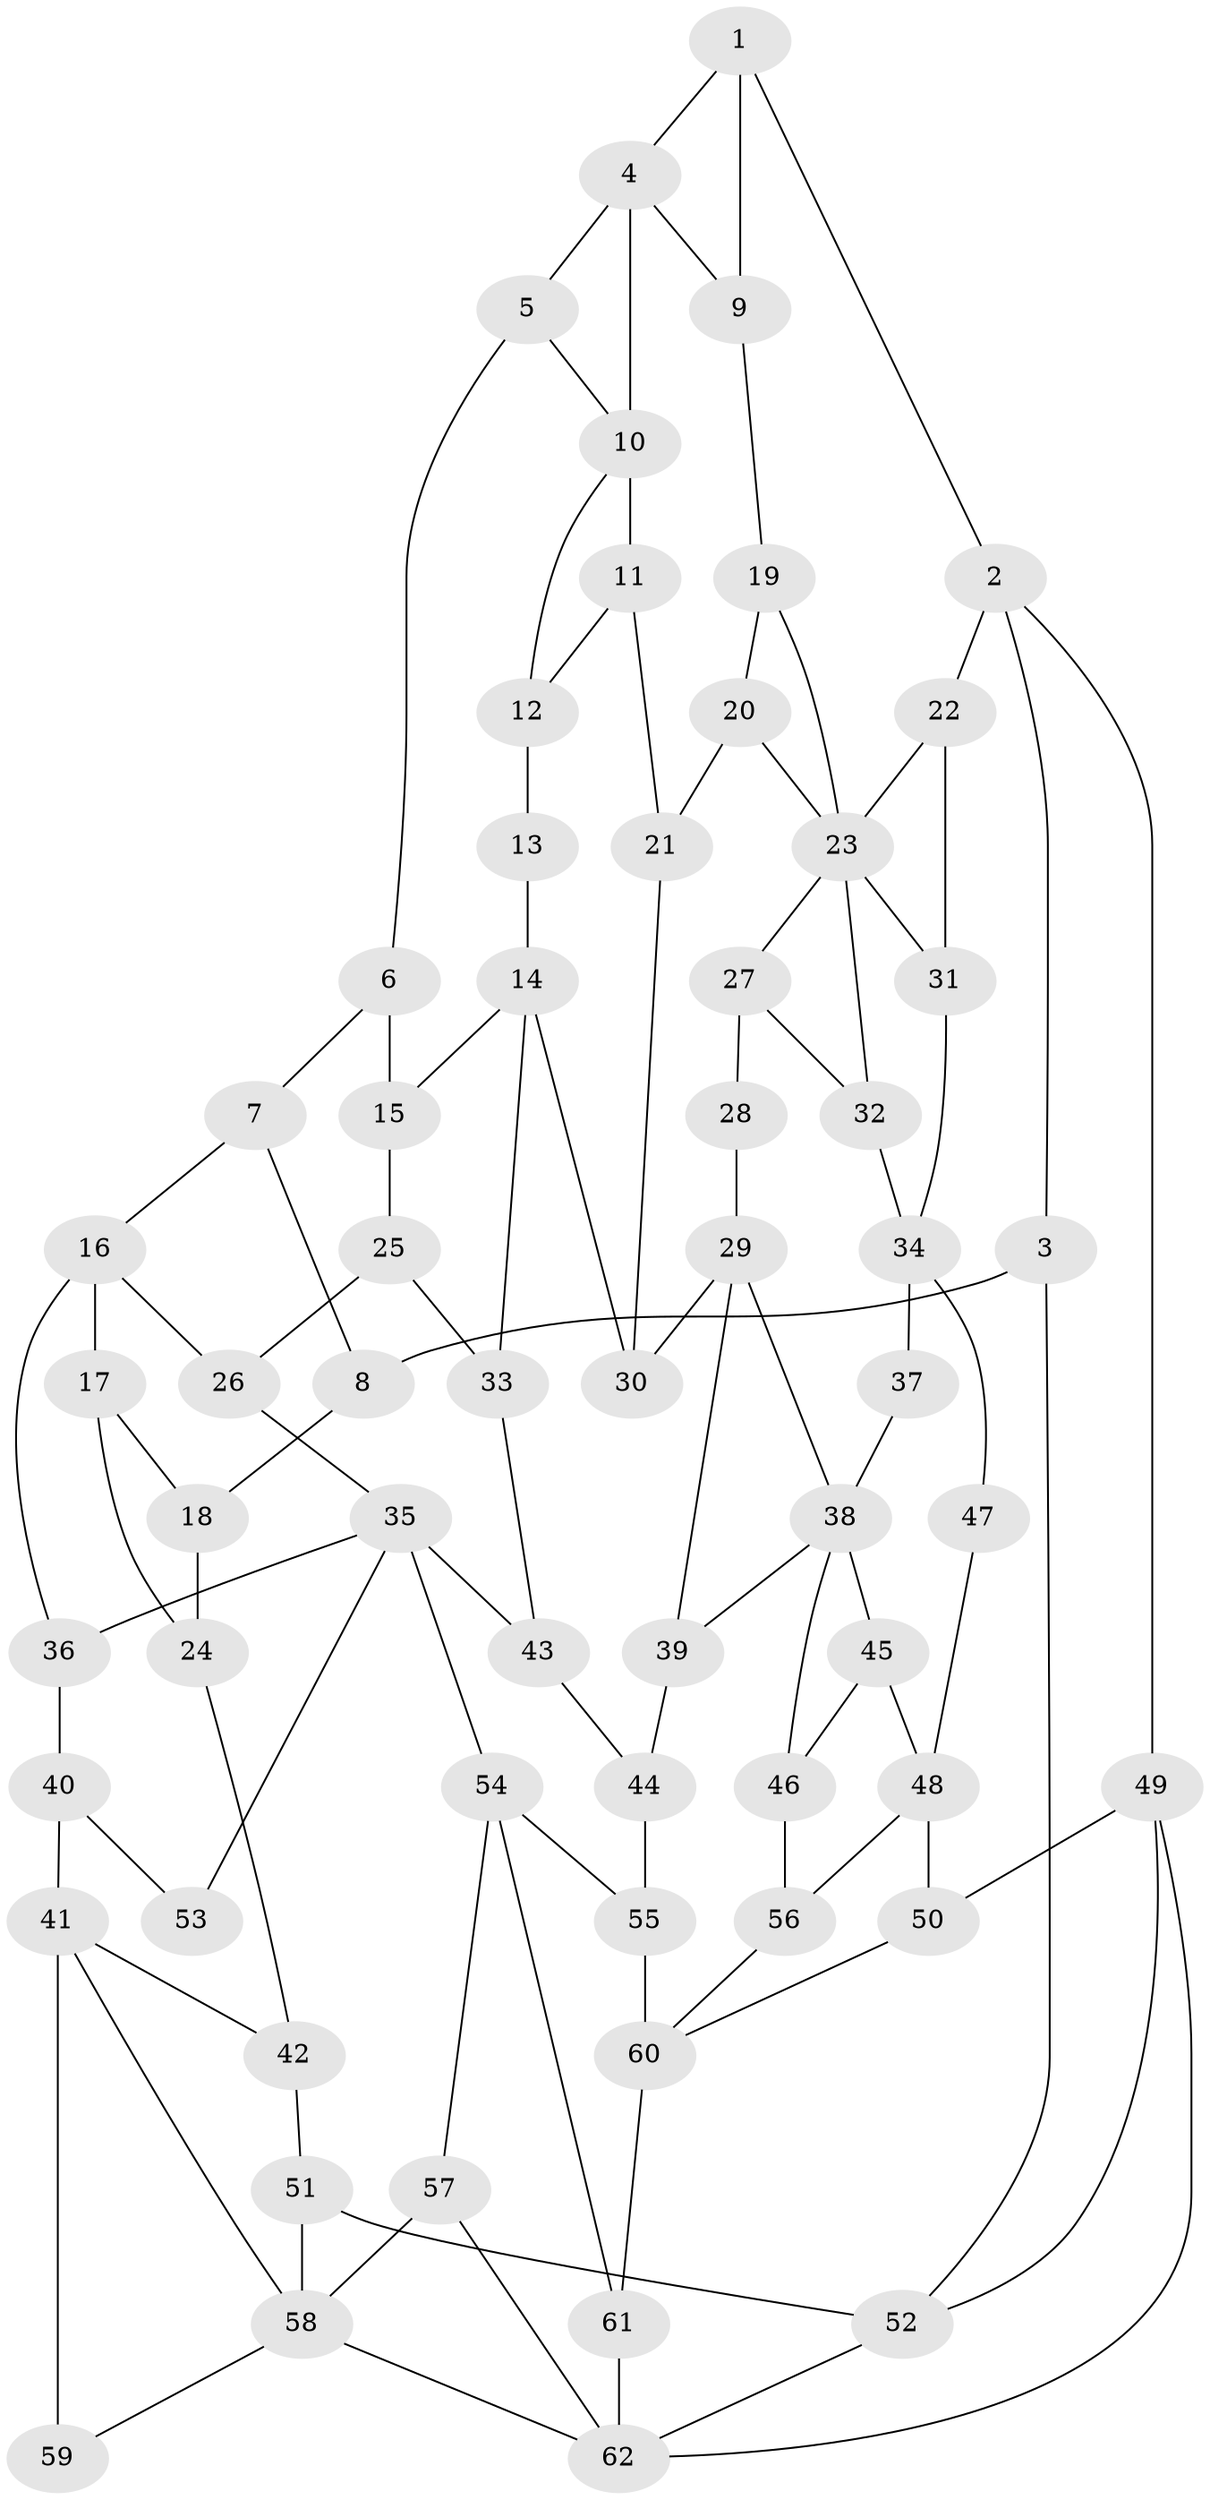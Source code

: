 // original degree distribution, {3: 0.016129032258064516, 4: 0.20967741935483872, 5: 0.5806451612903226, 6: 0.1935483870967742}
// Generated by graph-tools (version 1.1) at 2025/38/03/09/25 02:38:31]
// undirected, 62 vertices, 102 edges
graph export_dot {
graph [start="1"]
  node [color=gray90,style=filled];
  1;
  2;
  3;
  4;
  5;
  6;
  7;
  8;
  9;
  10;
  11;
  12;
  13;
  14;
  15;
  16;
  17;
  18;
  19;
  20;
  21;
  22;
  23;
  24;
  25;
  26;
  27;
  28;
  29;
  30;
  31;
  32;
  33;
  34;
  35;
  36;
  37;
  38;
  39;
  40;
  41;
  42;
  43;
  44;
  45;
  46;
  47;
  48;
  49;
  50;
  51;
  52;
  53;
  54;
  55;
  56;
  57;
  58;
  59;
  60;
  61;
  62;
  1 -- 2 [weight=1.0];
  1 -- 4 [weight=1.0];
  1 -- 9 [weight=1.0];
  2 -- 3 [weight=1.0];
  2 -- 22 [weight=1.0];
  2 -- 49 [weight=1.0];
  3 -- 8 [weight=2.0];
  3 -- 52 [weight=1.0];
  4 -- 5 [weight=1.0];
  4 -- 9 [weight=1.0];
  4 -- 10 [weight=3.0];
  5 -- 6 [weight=1.0];
  5 -- 10 [weight=1.0];
  6 -- 7 [weight=1.0];
  6 -- 15 [weight=1.0];
  7 -- 8 [weight=1.0];
  7 -- 16 [weight=1.0];
  8 -- 18 [weight=2.0];
  9 -- 19 [weight=1.0];
  10 -- 11 [weight=1.0];
  10 -- 12 [weight=1.0];
  11 -- 12 [weight=1.0];
  11 -- 21 [weight=1.0];
  12 -- 13 [weight=1.0];
  13 -- 14 [weight=2.0];
  14 -- 15 [weight=1.0];
  14 -- 30 [weight=2.0];
  14 -- 33 [weight=1.0];
  15 -- 25 [weight=1.0];
  16 -- 17 [weight=2.0];
  16 -- 26 [weight=1.0];
  16 -- 36 [weight=1.0];
  17 -- 18 [weight=3.0];
  17 -- 24 [weight=1.0];
  18 -- 24 [weight=1.0];
  19 -- 20 [weight=1.0];
  19 -- 23 [weight=1.0];
  20 -- 21 [weight=1.0];
  20 -- 23 [weight=1.0];
  21 -- 30 [weight=1.0];
  22 -- 23 [weight=1.0];
  22 -- 31 [weight=1.0];
  23 -- 27 [weight=1.0];
  23 -- 31 [weight=1.0];
  23 -- 32 [weight=1.0];
  24 -- 42 [weight=1.0];
  25 -- 26 [weight=1.0];
  25 -- 33 [weight=1.0];
  26 -- 35 [weight=1.0];
  27 -- 28 [weight=1.0];
  27 -- 32 [weight=1.0];
  28 -- 29 [weight=2.0];
  29 -- 30 [weight=2.0];
  29 -- 38 [weight=1.0];
  29 -- 39 [weight=1.0];
  31 -- 34 [weight=1.0];
  32 -- 34 [weight=1.0];
  33 -- 43 [weight=1.0];
  34 -- 37 [weight=2.0];
  34 -- 47 [weight=2.0];
  35 -- 36 [weight=1.0];
  35 -- 43 [weight=1.0];
  35 -- 53 [weight=1.0];
  35 -- 54 [weight=2.0];
  36 -- 40 [weight=1.0];
  37 -- 38 [weight=2.0];
  38 -- 39 [weight=1.0];
  38 -- 45 [weight=1.0];
  38 -- 46 [weight=1.0];
  39 -- 44 [weight=1.0];
  40 -- 41 [weight=2.0];
  40 -- 53 [weight=2.0];
  41 -- 42 [weight=1.0];
  41 -- 58 [weight=1.0];
  41 -- 59 [weight=2.0];
  42 -- 51 [weight=1.0];
  43 -- 44 [weight=1.0];
  44 -- 55 [weight=2.0];
  45 -- 46 [weight=1.0];
  45 -- 48 [weight=1.0];
  46 -- 56 [weight=1.0];
  47 -- 48 [weight=2.0];
  48 -- 50 [weight=2.0];
  48 -- 56 [weight=1.0];
  49 -- 50 [weight=1.0];
  49 -- 52 [weight=1.0];
  49 -- 62 [weight=1.0];
  50 -- 60 [weight=1.0];
  51 -- 52 [weight=1.0];
  51 -- 58 [weight=1.0];
  52 -- 62 [weight=1.0];
  54 -- 55 [weight=2.0];
  54 -- 57 [weight=1.0];
  54 -- 61 [weight=1.0];
  55 -- 60 [weight=2.0];
  56 -- 60 [weight=1.0];
  57 -- 58 [weight=1.0];
  57 -- 62 [weight=1.0];
  58 -- 59 [weight=1.0];
  58 -- 62 [weight=1.0];
  60 -- 61 [weight=1.0];
  61 -- 62 [weight=2.0];
}
